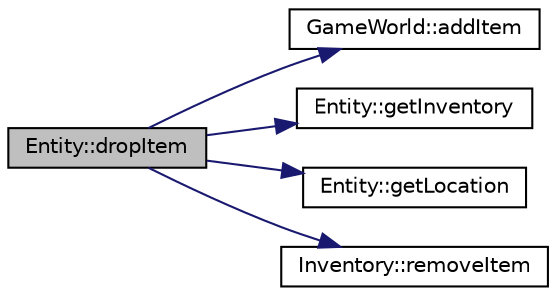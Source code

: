 digraph "Entity::dropItem"
{
 // LATEX_PDF_SIZE
  edge [fontname="Helvetica",fontsize="10",labelfontname="Helvetica",labelfontsize="10"];
  node [fontname="Helvetica",fontsize="10",shape=record];
  rankdir="LR";
  Node1 [label="Entity::dropItem",height=0.2,width=0.4,color="black", fillcolor="grey75", style="filled", fontcolor="black",tooltip="Drop an item."];
  Node1 -> Node2 [color="midnightblue",fontsize="10",style="solid",fontname="Helvetica"];
  Node2 [label="GameWorld::addItem",height=0.2,width=0.4,color="black", fillcolor="white", style="filled",URL="$classGameWorld.html#a75842f451773ce94e3a08473d785eeae",tooltip="Add item to the game world."];
  Node1 -> Node3 [color="midnightblue",fontsize="10",style="solid",fontname="Helvetica"];
  Node3 [label="Entity::getInventory",height=0.2,width=0.4,color="black", fillcolor="white", style="filled",URL="$classEntity.html#a1f1ef1b13908ffef9f2c4f2f455fdb71",tooltip="Get the Inventory object of this entity."];
  Node1 -> Node4 [color="midnightblue",fontsize="10",style="solid",fontname="Helvetica"];
  Node4 [label="Entity::getLocation",height=0.2,width=0.4,color="black", fillcolor="white", style="filled",URL="$classEntity.html#a5564e4c637a1e2826e2f4c04aefef265",tooltip="Get the current location of this entity."];
  Node1 -> Node5 [color="midnightblue",fontsize="10",style="solid",fontname="Helvetica"];
  Node5 [label="Inventory::removeItem",height=0.2,width=0.4,color="black", fillcolor="white", style="filled",URL="$classInventory.html#a3c71646f0161c3e0b96a73cbf804c8f6",tooltip="Removes item from the inventory."];
}
